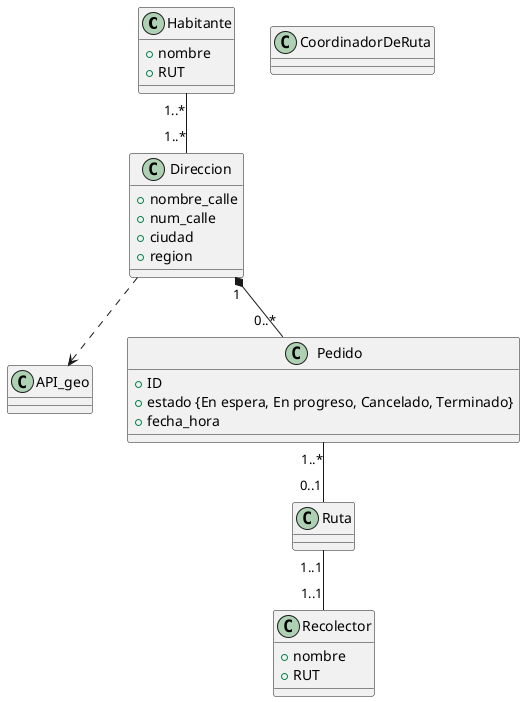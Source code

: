@startuml
class Habitante {
    + nombre
    + RUT
}            
class Direccion {
    + nombre_calle
    + num_calle
    + ciudad
    + region
}                
class API_geo
class Pedido {
    + ID
    + estado {En espera, En progreso, Cancelado, Terminado}
    + fecha_hora
}
class Ruta
class Recolector {
    + nombre
    + RUT
}
class CoordinadorDeRuta

Habitante "1..*" -- "1..*" Direccion
Direccion ..> API_geo
Direccion "1" *-- "0..*" Pedido
Pedido "1..*" -- "0..1" Ruta
Ruta "1..1" -- "1..1" Recolector
@enduml